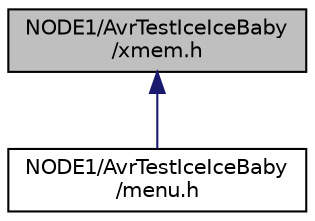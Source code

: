 digraph "NODE1/AvrTestIceIceBaby/xmem.h"
{
 // LATEX_PDF_SIZE
  edge [fontname="Helvetica",fontsize="10",labelfontname="Helvetica",labelfontsize="10"];
  node [fontname="Helvetica",fontsize="10",shape=record];
  Node1 [label="NODE1/AvrTestIceIceBaby\l/xmem.h",height=0.2,width=0.4,color="black", fillcolor="grey75", style="filled", fontcolor="black",tooltip="Memory driver."];
  Node1 -> Node2 [dir="back",color="midnightblue",fontsize="10",style="solid",fontname="Helvetica"];
  Node2 [label="NODE1/AvrTestIceIceBaby\l/menu.h",height=0.2,width=0.4,color="black", fillcolor="white", style="filled",URL="$menu_8h.html",tooltip="Creates and navigates the game menu on the OLED display."];
}

